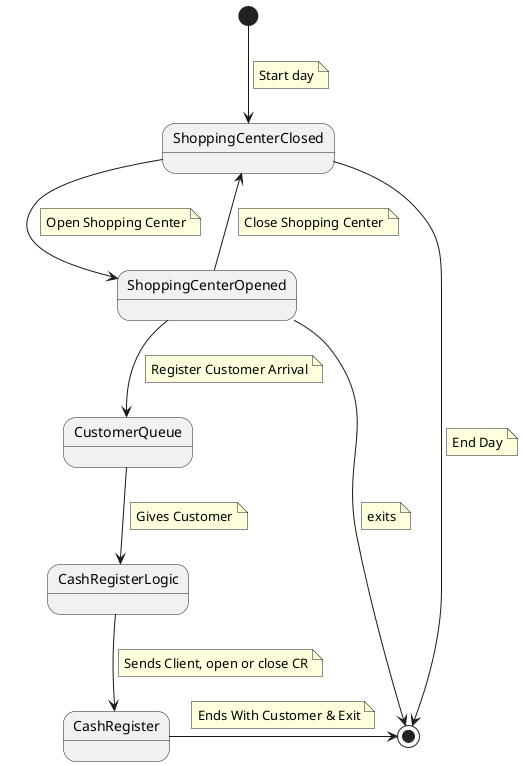 @startuml

[*] --> ShoppingCenterClosed 
note on link
Start day
end note

ShoppingCenterClosed --> ShoppingCenterOpened
note on link
  Open Shopping Center
end note

ShoppingCenterOpened --> CustomerQueue
note on link
  Register Customer Arrival
end note

ShoppingCenterOpened --> [*]
note on link 
exits
end note

CustomerQueue --> CashRegisterLogic
note on link
  Gives Customer
end note

CashRegisterLogic --> CashRegister
note on link
  Sends Client, open or close CR
end note

CashRegister -right-> [*]
note on link
  Ends With Customer & Exit
end note

ShoppingCenterOpened --> ShoppingCenterClosed
note on link
  Close Shopping Center
end note

ShoppingCenterClosed --> [*]
note on link
  End Day
end note

@enduml